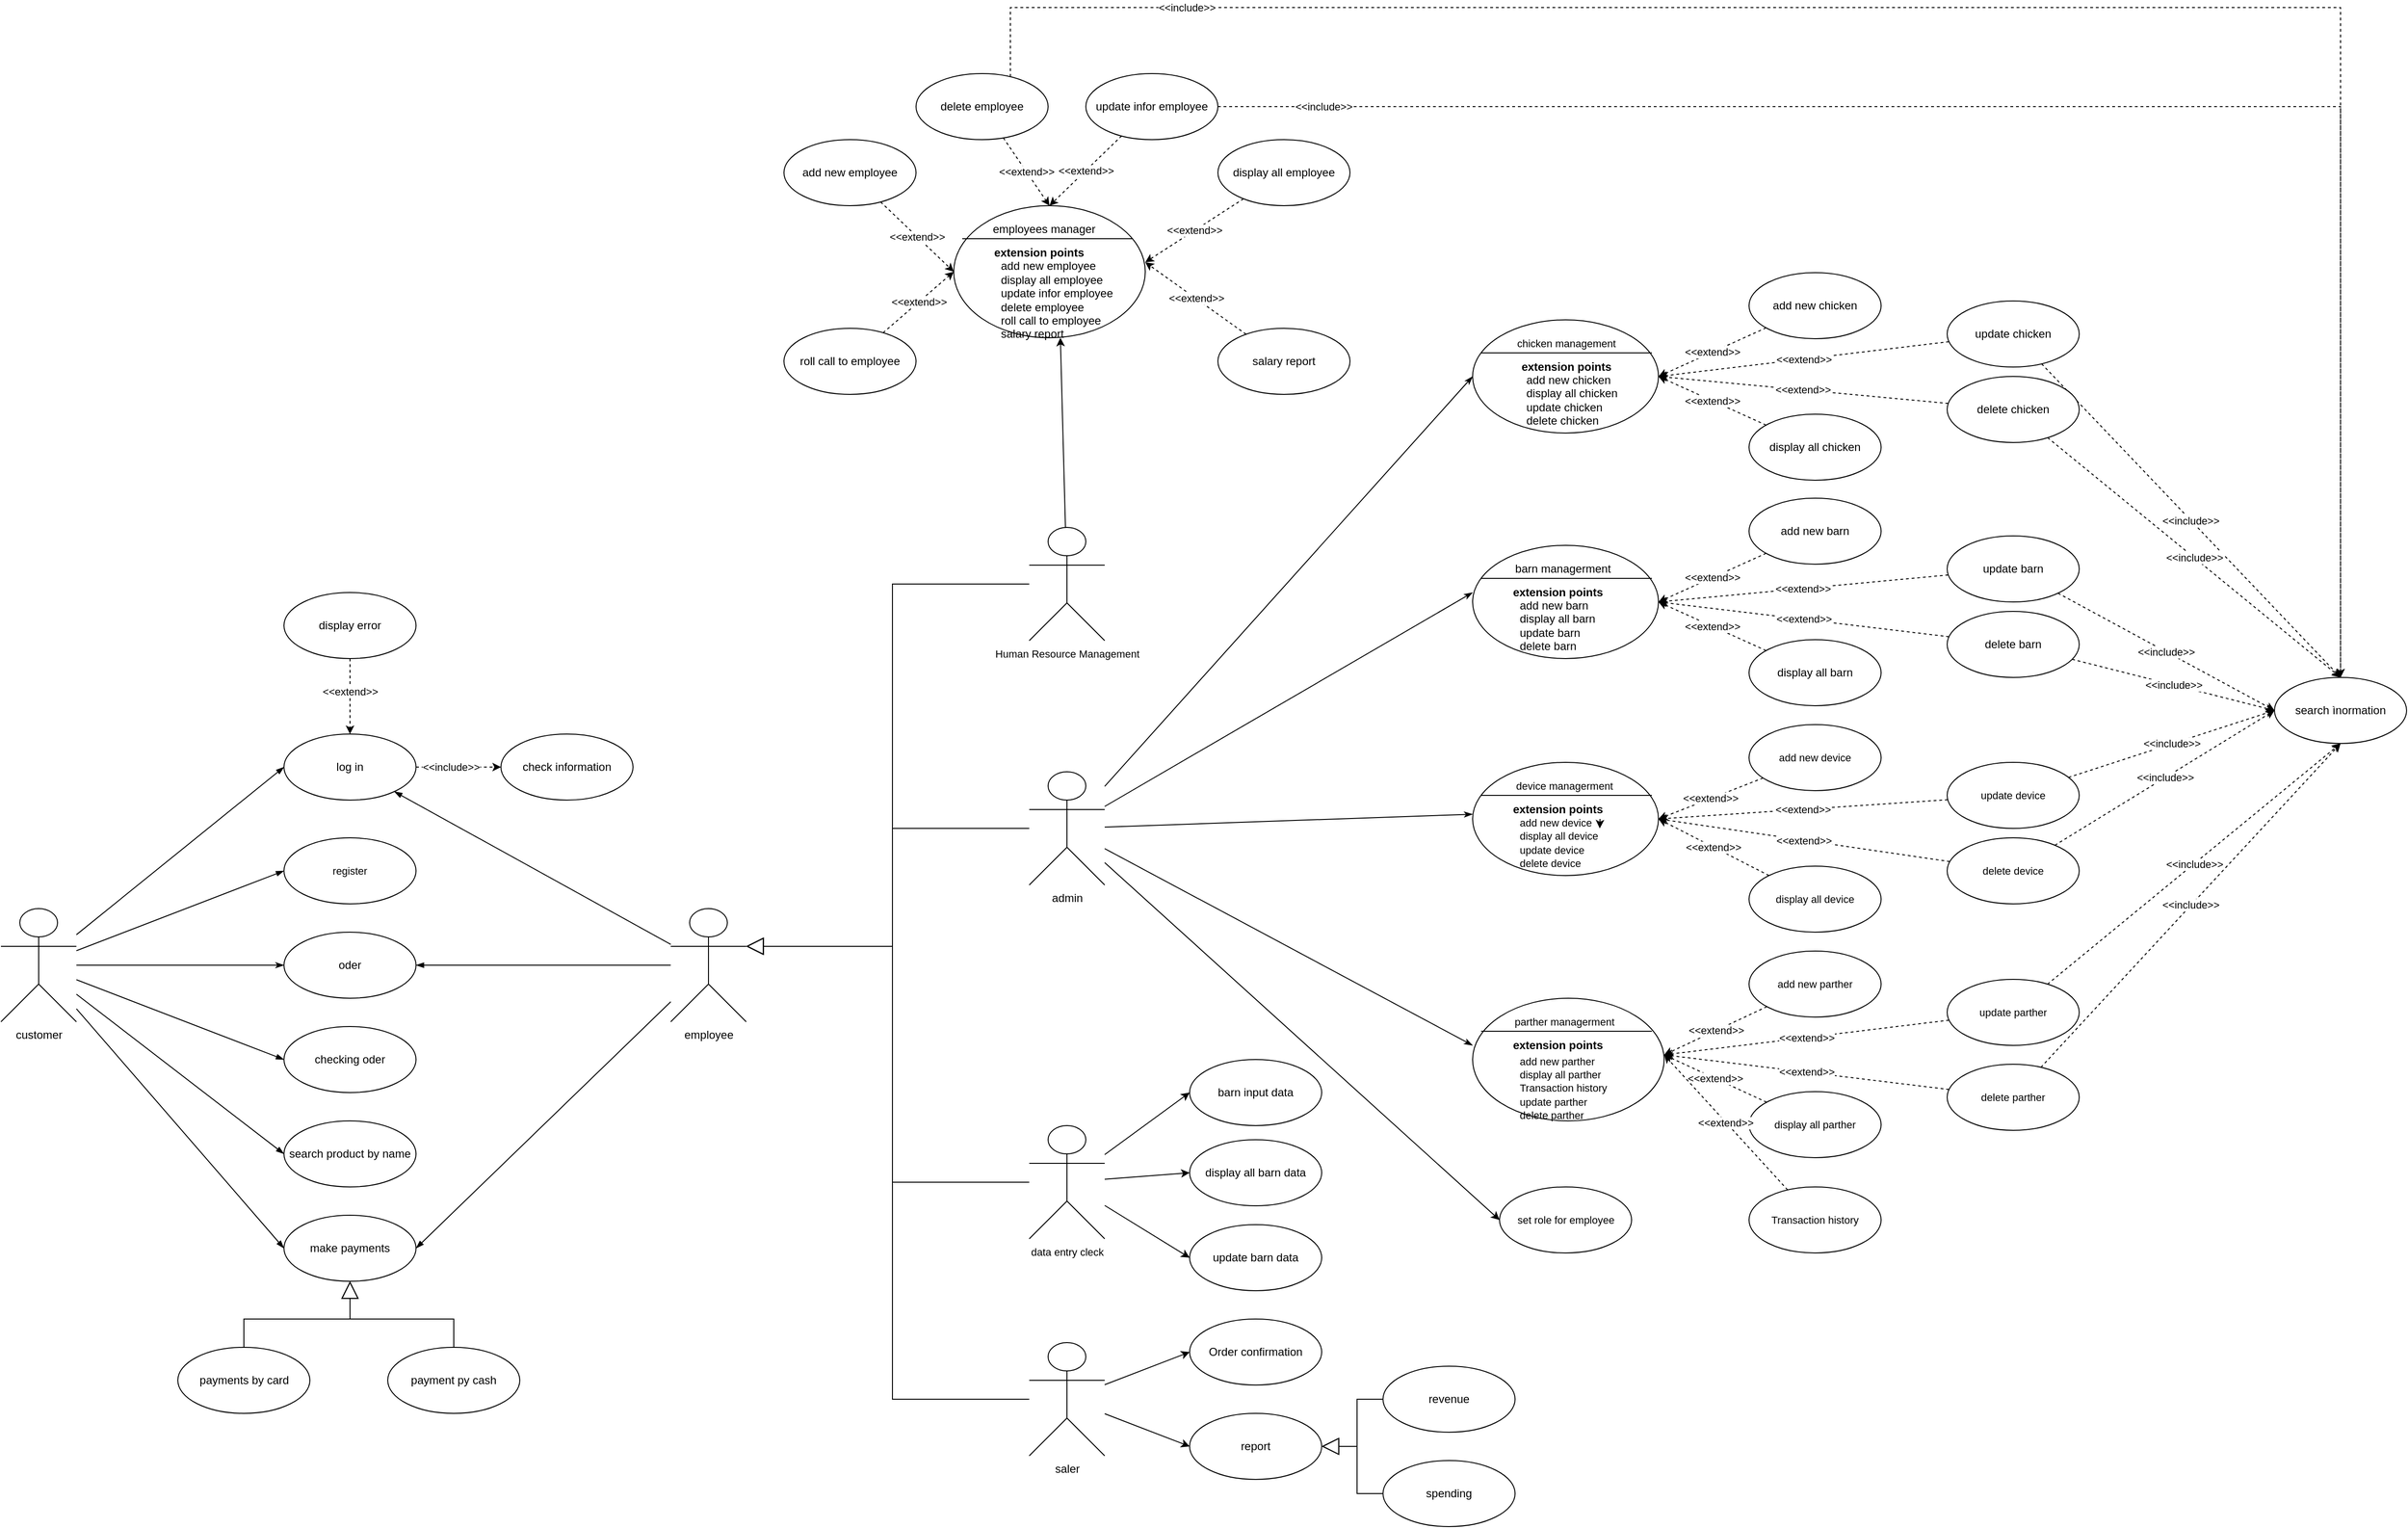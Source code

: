 <mxfile version="19.0.2" type="device"><diagram id="-f9K-6x95xd9XGzkyy8u" name="Page-1"><mxGraphModel dx="3122" dy="857" grid="1" gridSize="10" guides="1" tooltips="1" connect="1" arrows="1" fold="1" page="1" pageScale="1" pageWidth="850" pageHeight="1100" math="0" shadow="0"><root><mxCell id="0"/><mxCell id="1" parent="0"/><mxCell id="kLXsSmKmOUW-eqfDs6MB-154" style="edgeStyle=none;rounded=0;orthogonalLoop=1;jettySize=auto;html=1;entryX=0;entryY=0.5;entryDx=0;entryDy=0;endArrow=classicThin;endFill=1;" parent="1" source="kLXsSmKmOUW-eqfDs6MB-7" target="kLXsSmKmOUW-eqfDs6MB-18" edge="1"><mxGeometry relative="1" as="geometry"/></mxCell><mxCell id="kLXsSmKmOUW-eqfDs6MB-155" style="edgeStyle=none;rounded=0;orthogonalLoop=1;jettySize=auto;html=1;entryX=0;entryY=0.5;entryDx=0;entryDy=0;endArrow=blockThin;endFill=1;" parent="1" source="kLXsSmKmOUW-eqfDs6MB-7" target="kLXsSmKmOUW-eqfDs6MB-30" edge="1"><mxGeometry relative="1" as="geometry"/></mxCell><mxCell id="kLXsSmKmOUW-eqfDs6MB-156" style="edgeStyle=none;rounded=0;orthogonalLoop=1;jettySize=auto;html=1;entryX=0;entryY=0.5;entryDx=0;entryDy=0;endArrow=blockThin;endFill=1;" parent="1" source="kLXsSmKmOUW-eqfDs6MB-7" target="kLXsSmKmOUW-eqfDs6MB-13" edge="1"><mxGeometry relative="1" as="geometry"/></mxCell><mxCell id="kLXsSmKmOUW-eqfDs6MB-157" style="edgeStyle=none;rounded=0;orthogonalLoop=1;jettySize=auto;html=1;entryX=0;entryY=0.5;entryDx=0;entryDy=0;endArrow=blockThin;endFill=1;" parent="1" source="kLXsSmKmOUW-eqfDs6MB-7" target="kLXsSmKmOUW-eqfDs6MB-19" edge="1"><mxGeometry relative="1" as="geometry"/></mxCell><mxCell id="kLXsSmKmOUW-eqfDs6MB-158" style="edgeStyle=none;rounded=0;orthogonalLoop=1;jettySize=auto;html=1;entryX=0;entryY=0.5;entryDx=0;entryDy=0;endArrow=blockThin;endFill=1;" parent="1" source="kLXsSmKmOUW-eqfDs6MB-7" target="kLXsSmKmOUW-eqfDs6MB-21" edge="1"><mxGeometry relative="1" as="geometry"/></mxCell><mxCell id="kLXsSmKmOUW-eqfDs6MB-159" style="edgeStyle=none;rounded=0;orthogonalLoop=1;jettySize=auto;html=1;entryX=0;entryY=0.5;entryDx=0;entryDy=0;endArrow=blockThin;endFill=1;" parent="1" source="kLXsSmKmOUW-eqfDs6MB-7" target="kLXsSmKmOUW-eqfDs6MB-20" edge="1"><mxGeometry relative="1" as="geometry"/></mxCell><mxCell id="kLXsSmKmOUW-eqfDs6MB-7" value="customer" style="shape=umlActor;verticalLabelPosition=bottom;verticalAlign=top;html=1;" parent="1" vertex="1"><mxGeometry x="-1180" y="1795" width="80" height="120" as="geometry"/></mxCell><mxCell id="kLXsSmKmOUW-eqfDs6MB-160" style="edgeStyle=none;rounded=0;orthogonalLoop=1;jettySize=auto;html=1;endArrow=blockThin;endFill=1;" parent="1" source="kLXsSmKmOUW-eqfDs6MB-10" target="kLXsSmKmOUW-eqfDs6MB-13" edge="1"><mxGeometry relative="1" as="geometry"/></mxCell><mxCell id="kLXsSmKmOUW-eqfDs6MB-161" style="edgeStyle=none;rounded=0;orthogonalLoop=1;jettySize=auto;html=1;entryX=1;entryY=0.5;entryDx=0;entryDy=0;endArrow=blockThin;endFill=1;" parent="1" source="kLXsSmKmOUW-eqfDs6MB-10" target="kLXsSmKmOUW-eqfDs6MB-18" edge="1"><mxGeometry relative="1" as="geometry"/></mxCell><mxCell id="kLXsSmKmOUW-eqfDs6MB-162" style="edgeStyle=none;rounded=0;orthogonalLoop=1;jettySize=auto;html=1;entryX=1;entryY=0.5;entryDx=0;entryDy=0;endArrow=blockThin;endFill=1;" parent="1" source="kLXsSmKmOUW-eqfDs6MB-10" target="kLXsSmKmOUW-eqfDs6MB-20" edge="1"><mxGeometry relative="1" as="geometry"/></mxCell><mxCell id="kLXsSmKmOUW-eqfDs6MB-10" value="employee" style="shape=umlActor;verticalLabelPosition=bottom;verticalAlign=top;html=1;" parent="1" vertex="1"><mxGeometry x="-470" y="1795" width="80" height="120" as="geometry"/></mxCell><mxCell id="kLXsSmKmOUW-eqfDs6MB-11" style="edgeStyle=orthogonalEdgeStyle;rounded=0;orthogonalLoop=1;jettySize=auto;html=1;entryX=0;entryY=0.5;entryDx=0;entryDy=0;dashed=1;" parent="1" source="kLXsSmKmOUW-eqfDs6MB-13" target="kLXsSmKmOUW-eqfDs6MB-14" edge="1"><mxGeometry relative="1" as="geometry"/></mxCell><mxCell id="kLXsSmKmOUW-eqfDs6MB-12" value="&amp;lt;&amp;lt;include&amp;gt;&amp;gt;" style="edgeLabel;html=1;align=center;verticalAlign=middle;resizable=0;points=[];fontSize=11;fontFamily=Helvetica;fontColor=default;" parent="kLXsSmKmOUW-eqfDs6MB-11" vertex="1" connectable="0"><mxGeometry x="-0.309" y="-1" relative="1" as="geometry"><mxPoint x="6" y="-1" as="offset"/></mxGeometry></mxCell><mxCell id="kLXsSmKmOUW-eqfDs6MB-13" value="log in" style="ellipse;whiteSpace=wrap;html=1;" parent="1" vertex="1"><mxGeometry x="-880" y="1610" width="140" height="70" as="geometry"/></mxCell><mxCell id="kLXsSmKmOUW-eqfDs6MB-14" value="check information" style="ellipse;whiteSpace=wrap;html=1;" parent="1" vertex="1"><mxGeometry x="-650" y="1610" width="140" height="70" as="geometry"/></mxCell><mxCell id="kLXsSmKmOUW-eqfDs6MB-15" style="edgeStyle=orthogonalEdgeStyle;rounded=0;orthogonalLoop=1;jettySize=auto;html=1;entryX=0.5;entryY=0;entryDx=0;entryDy=0;dashed=1;" parent="1" source="kLXsSmKmOUW-eqfDs6MB-17" target="kLXsSmKmOUW-eqfDs6MB-13" edge="1"><mxGeometry relative="1" as="geometry"><Array as="points"><mxPoint x="-810" y="1570"/><mxPoint x="-810" y="1570"/></Array></mxGeometry></mxCell><mxCell id="kLXsSmKmOUW-eqfDs6MB-16" value="&amp;lt;&amp;lt;extend&amp;gt;&amp;gt;" style="edgeLabel;html=1;align=center;verticalAlign=middle;resizable=0;points=[];fontSize=11;fontFamily=Helvetica;fontColor=default;" parent="kLXsSmKmOUW-eqfDs6MB-15" vertex="1" connectable="0"><mxGeometry x="0.269" y="-2" relative="1" as="geometry"><mxPoint x="2" y="-16" as="offset"/></mxGeometry></mxCell><mxCell id="kLXsSmKmOUW-eqfDs6MB-17" value="display error" style="ellipse;whiteSpace=wrap;html=1;" parent="1" vertex="1"><mxGeometry x="-880" y="1460" width="140" height="70" as="geometry"/></mxCell><mxCell id="kLXsSmKmOUW-eqfDs6MB-18" value="oder" style="ellipse;whiteSpace=wrap;html=1;" parent="1" vertex="1"><mxGeometry x="-880" y="1820" width="140" height="70" as="geometry"/></mxCell><mxCell id="kLXsSmKmOUW-eqfDs6MB-19" value="checking oder" style="ellipse;whiteSpace=wrap;html=1;" parent="1" vertex="1"><mxGeometry x="-880" y="1920" width="140" height="70" as="geometry"/></mxCell><mxCell id="kLXsSmKmOUW-eqfDs6MB-20" value="make payments" style="ellipse;whiteSpace=wrap;html=1;" parent="1" vertex="1"><mxGeometry x="-880" y="2120" width="140" height="70" as="geometry"/></mxCell><mxCell id="kLXsSmKmOUW-eqfDs6MB-21" value="search product by name" style="ellipse;whiteSpace=wrap;html=1;" parent="1" vertex="1"><mxGeometry x="-880" y="2020" width="140" height="70" as="geometry"/></mxCell><mxCell id="kLXsSmKmOUW-eqfDs6MB-22" style="edgeStyle=orthogonalEdgeStyle;shape=connector;rounded=0;orthogonalLoop=1;jettySize=auto;html=1;entryX=0.5;entryY=1;entryDx=0;entryDy=0;labelBackgroundColor=default;fontFamily=Helvetica;fontSize=11;fontColor=default;endArrow=block;endFill=0;endSize=16;strokeColor=default;" parent="1" source="kLXsSmKmOUW-eqfDs6MB-23" target="kLXsSmKmOUW-eqfDs6MB-20" edge="1"><mxGeometry relative="1" as="geometry"/></mxCell><mxCell id="kLXsSmKmOUW-eqfDs6MB-23" value="payments by card" style="ellipse;whiteSpace=wrap;html=1;" parent="1" vertex="1"><mxGeometry x="-992.5" y="2260" width="140" height="70" as="geometry"/></mxCell><mxCell id="kLXsSmKmOUW-eqfDs6MB-24" style="edgeStyle=orthogonalEdgeStyle;shape=connector;rounded=0;orthogonalLoop=1;jettySize=auto;html=1;entryX=0.5;entryY=1;entryDx=0;entryDy=0;labelBackgroundColor=default;fontFamily=Helvetica;fontSize=11;fontColor=default;endArrow=block;endFill=0;endSize=16;strokeColor=default;" parent="1" source="kLXsSmKmOUW-eqfDs6MB-25" target="kLXsSmKmOUW-eqfDs6MB-20" edge="1"><mxGeometry relative="1" as="geometry"/></mxCell><mxCell id="kLXsSmKmOUW-eqfDs6MB-25" value="payment py cash" style="ellipse;whiteSpace=wrap;html=1;" parent="1" vertex="1"><mxGeometry x="-770" y="2260" width="140" height="70" as="geometry"/></mxCell><mxCell id="kLXsSmKmOUW-eqfDs6MB-26" style="edgeStyle=orthogonalEdgeStyle;shape=connector;rounded=0;orthogonalLoop=1;jettySize=auto;html=1;entryX=1;entryY=0.333;entryDx=0;entryDy=0;entryPerimeter=0;labelBackgroundColor=default;fontFamily=Helvetica;fontSize=11;fontColor=default;endArrow=block;endFill=0;endSize=16;strokeColor=default;" parent="1" source="kLXsSmKmOUW-eqfDs6MB-29" target="kLXsSmKmOUW-eqfDs6MB-10" edge="1"><mxGeometry relative="1" as="geometry"/></mxCell><mxCell id="kLXsSmKmOUW-eqfDs6MB-136" style="edgeStyle=none;rounded=0;orthogonalLoop=1;jettySize=auto;html=1;entryX=0;entryY=0.5;entryDx=0;entryDy=0;" parent="1" source="kLXsSmKmOUW-eqfDs6MB-29" target="kLXsSmKmOUW-eqfDs6MB-108" edge="1"><mxGeometry relative="1" as="geometry"/></mxCell><mxCell id="kLXsSmKmOUW-eqfDs6MB-138" style="edgeStyle=none;rounded=0;orthogonalLoop=1;jettySize=auto;html=1;entryX=0;entryY=0.5;entryDx=0;entryDy=0;" parent="1" source="kLXsSmKmOUW-eqfDs6MB-29" target="kLXsSmKmOUW-eqfDs6MB-109" edge="1"><mxGeometry relative="1" as="geometry"/></mxCell><mxCell id="kLXsSmKmOUW-eqfDs6MB-29" value="saler" style="shape=umlActor;verticalLabelPosition=bottom;verticalAlign=top;html=1;" parent="1" vertex="1"><mxGeometry x="-90" y="2255" width="80" height="120" as="geometry"/></mxCell><mxCell id="kLXsSmKmOUW-eqfDs6MB-30" value="register" style="ellipse;whiteSpace=wrap;html=1;fontFamily=Helvetica;fontSize=11;fontColor=default;" parent="1" vertex="1"><mxGeometry x="-880" y="1720" width="140" height="70" as="geometry"/></mxCell><mxCell id="kLXsSmKmOUW-eqfDs6MB-31" style="edgeStyle=orthogonalEdgeStyle;shape=connector;rounded=0;orthogonalLoop=1;jettySize=auto;html=1;entryX=1;entryY=0.333;entryDx=0;entryDy=0;entryPerimeter=0;labelBackgroundColor=default;fontFamily=Helvetica;fontSize=11;fontColor=default;endArrow=block;endFill=0;endSize=16;strokeColor=default;" parent="1" source="kLXsSmKmOUW-eqfDs6MB-37" target="kLXsSmKmOUW-eqfDs6MB-10" edge="1"><mxGeometry relative="1" as="geometry"/></mxCell><mxCell id="kLXsSmKmOUW-eqfDs6MB-140" style="edgeStyle=none;rounded=0;orthogonalLoop=1;jettySize=auto;html=1;entryX=0;entryY=0.5;entryDx=0;entryDy=0;endArrow=classicThin;endFill=1;" parent="1" source="kLXsSmKmOUW-eqfDs6MB-37" target="h8AeEocA6HZHTfAejKAx-54" edge="1"><mxGeometry relative="1" as="geometry"><mxPoint x="80" y="1855" as="targetPoint"/></mxGeometry></mxCell><mxCell id="kLXsSmKmOUW-eqfDs6MB-141" style="edgeStyle=none;rounded=0;orthogonalLoop=1;jettySize=auto;html=1;entryX=0;entryY=0.75;entryDx=0;entryDy=0;endArrow=classicThin;endFill=1;" parent="1" source="kLXsSmKmOUW-eqfDs6MB-37" target="h8AeEocA6HZHTfAejKAx-49" edge="1"><mxGeometry relative="1" as="geometry"><mxPoint x="80" y="1755" as="targetPoint"/></mxGeometry></mxCell><mxCell id="kLXsSmKmOUW-eqfDs6MB-142" style="edgeStyle=none;rounded=0;orthogonalLoop=1;jettySize=auto;html=1;endArrow=classicThin;endFill=1;entryX=0;entryY=0.5;entryDx=0;entryDy=0;" parent="1" source="kLXsSmKmOUW-eqfDs6MB-37" target="h8AeEocA6HZHTfAejKAx-44" edge="1"><mxGeometry relative="1" as="geometry"><mxPoint x="80" y="1659.97" as="targetPoint"/></mxGeometry></mxCell><mxCell id="kLXsSmKmOUW-eqfDs6MB-145" style="edgeStyle=none;rounded=0;orthogonalLoop=1;jettySize=auto;html=1;entryX=0;entryY=0.5;entryDx=0;entryDy=0;endArrow=classicThin;endFill=1;" parent="1" source="kLXsSmKmOUW-eqfDs6MB-37" target="h8AeEocA6HZHTfAejKAx-36" edge="1"><mxGeometry relative="1" as="geometry"><mxPoint x="80" y="1451" as="targetPoint"/></mxGeometry></mxCell><mxCell id="h8AeEocA6HZHTfAejKAx-57" style="rounded=0;orthogonalLoop=1;jettySize=auto;html=1;entryX=0;entryY=0.5;entryDx=0;entryDy=0;" parent="1" source="kLXsSmKmOUW-eqfDs6MB-37" target="h8AeEocA6HZHTfAejKAx-35" edge="1"><mxGeometry relative="1" as="geometry"/></mxCell><mxCell id="kLXsSmKmOUW-eqfDs6MB-37" value="admin" style="shape=umlActor;verticalLabelPosition=bottom;verticalAlign=top;html=1;" parent="1" vertex="1"><mxGeometry x="-90" y="1650" width="80" height="120" as="geometry"/></mxCell><mxCell id="kLXsSmKmOUW-eqfDs6MB-38" style="edgeStyle=orthogonalEdgeStyle;shape=connector;rounded=0;orthogonalLoop=1;jettySize=auto;html=1;entryX=1;entryY=0.333;entryDx=0;entryDy=0;entryPerimeter=0;labelBackgroundColor=default;fontFamily=Helvetica;fontSize=11;fontColor=default;endArrow=block;endFill=0;endSize=16;strokeColor=default;" parent="1" source="kLXsSmKmOUW-eqfDs6MB-42" target="kLXsSmKmOUW-eqfDs6MB-10" edge="1"><mxGeometry relative="1" as="geometry"/></mxCell><mxCell id="kLXsSmKmOUW-eqfDs6MB-133" style="edgeStyle=none;rounded=0;orthogonalLoop=1;jettySize=auto;html=1;entryX=0;entryY=0.5;entryDx=0;entryDy=0;" parent="1" source="kLXsSmKmOUW-eqfDs6MB-42" target="kLXsSmKmOUW-eqfDs6MB-130" edge="1"><mxGeometry relative="1" as="geometry"/></mxCell><mxCell id="kLXsSmKmOUW-eqfDs6MB-134" style="edgeStyle=none;rounded=0;orthogonalLoop=1;jettySize=auto;html=1;entryX=0;entryY=0.5;entryDx=0;entryDy=0;" parent="1" source="kLXsSmKmOUW-eqfDs6MB-42" target="kLXsSmKmOUW-eqfDs6MB-115" edge="1"><mxGeometry relative="1" as="geometry"/></mxCell><mxCell id="kLXsSmKmOUW-eqfDs6MB-135" style="edgeStyle=none;rounded=0;orthogonalLoop=1;jettySize=auto;html=1;entryX=0;entryY=0.5;entryDx=0;entryDy=0;" parent="1" source="kLXsSmKmOUW-eqfDs6MB-42" target="kLXsSmKmOUW-eqfDs6MB-116" edge="1"><mxGeometry relative="1" as="geometry"/></mxCell><mxCell id="kLXsSmKmOUW-eqfDs6MB-42" value="&lt;span style=&quot;font-size: 11px;&quot;&gt;data entry cleck&lt;/span&gt;" style="shape=umlActor;verticalLabelPosition=bottom;verticalAlign=top;html=1;" parent="1" vertex="1"><mxGeometry x="-90" y="2025" width="80" height="120" as="geometry"/></mxCell><mxCell id="kLXsSmKmOUW-eqfDs6MB-43" style="edgeStyle=orthogonalEdgeStyle;shape=connector;rounded=0;orthogonalLoop=1;jettySize=auto;html=1;entryX=1;entryY=0.333;entryDx=0;entryDy=0;entryPerimeter=0;labelBackgroundColor=default;fontFamily=Helvetica;fontSize=11;fontColor=default;endArrow=block;endFill=0;endSize=16;strokeColor=default;" parent="1" source="kLXsSmKmOUW-eqfDs6MB-48" target="kLXsSmKmOUW-eqfDs6MB-10" edge="1"><mxGeometry relative="1" as="geometry"/></mxCell><mxCell id="G0K0aCGf0QPvXEPcIJ5A-1" style="rounded=0;orthogonalLoop=1;jettySize=auto;html=1;entryX=0.5;entryY=1;entryDx=0;entryDy=0;" parent="1" source="kLXsSmKmOUW-eqfDs6MB-48" target="h8AeEocA6HZHTfAejKAx-62" edge="1"><mxGeometry relative="1" as="geometry"/></mxCell><mxCell id="kLXsSmKmOUW-eqfDs6MB-48" value="&lt;span style=&quot;font-size: 11px;&quot;&gt;Human Resource Management&lt;/span&gt;&lt;span style=&quot;font-size: 11px;&quot;&gt;&lt;br&gt;&lt;/span&gt;" style="shape=umlActor;verticalLabelPosition=bottom;verticalAlign=top;html=1;" parent="1" vertex="1"><mxGeometry x="-90" y="1391" width="80" height="120" as="geometry"/></mxCell><mxCell id="kLXsSmKmOUW-eqfDs6MB-108" value="Order confirmation" style="ellipse;whiteSpace=wrap;html=1;" parent="1" vertex="1"><mxGeometry x="80" y="2230" width="140" height="70" as="geometry"/></mxCell><mxCell id="kLXsSmKmOUW-eqfDs6MB-109" value="report" style="ellipse;whiteSpace=wrap;html=1;" parent="1" vertex="1"><mxGeometry x="80" y="2330" width="140" height="70" as="geometry"/></mxCell><mxCell id="kLXsSmKmOUW-eqfDs6MB-163" style="edgeStyle=orthogonalEdgeStyle;shape=connector;rounded=0;orthogonalLoop=1;jettySize=auto;html=1;entryX=1;entryY=0.5;entryDx=0;entryDy=0;labelBackgroundColor=default;fontFamily=Helvetica;fontSize=11;fontColor=default;endArrow=block;endFill=0;endSize=16;strokeColor=default;" parent="1" source="kLXsSmKmOUW-eqfDs6MB-111" target="kLXsSmKmOUW-eqfDs6MB-109" edge="1"><mxGeometry relative="1" as="geometry"/></mxCell><mxCell id="kLXsSmKmOUW-eqfDs6MB-111" value="revenue" style="ellipse;whiteSpace=wrap;html=1;" parent="1" vertex="1"><mxGeometry x="285" y="2280" width="140" height="70" as="geometry"/></mxCell><mxCell id="kLXsSmKmOUW-eqfDs6MB-164" style="edgeStyle=orthogonalEdgeStyle;shape=connector;rounded=0;orthogonalLoop=1;jettySize=auto;html=1;entryX=1;entryY=0.5;entryDx=0;entryDy=0;labelBackgroundColor=default;fontFamily=Helvetica;fontSize=11;fontColor=default;endArrow=block;endFill=0;endSize=16;strokeColor=default;" parent="1" source="kLXsSmKmOUW-eqfDs6MB-113" target="kLXsSmKmOUW-eqfDs6MB-109" edge="1"><mxGeometry relative="1" as="geometry"/></mxCell><mxCell id="kLXsSmKmOUW-eqfDs6MB-113" value="spending" style="ellipse;whiteSpace=wrap;html=1;" parent="1" vertex="1"><mxGeometry x="285" y="2380" width="140" height="70" as="geometry"/></mxCell><mxCell id="kLXsSmKmOUW-eqfDs6MB-115" value="display all barn data" style="ellipse;whiteSpace=wrap;html=1;" parent="1" vertex="1"><mxGeometry x="80" y="2040" width="140" height="70" as="geometry"/></mxCell><mxCell id="kLXsSmKmOUW-eqfDs6MB-116" value="update barn data" style="ellipse;whiteSpace=wrap;html=1;" parent="1" vertex="1"><mxGeometry x="80" y="2130" width="140" height="70" as="geometry"/></mxCell><mxCell id="h8AeEocA6HZHTfAejKAx-72" value="&amp;lt;&amp;lt;extend&amp;gt;&amp;gt;" style="edgeStyle=none;rounded=0;orthogonalLoop=1;jettySize=auto;html=1;entryX=0;entryY=0.5;entryDx=0;entryDy=0;dashed=1;" parent="1" source="kLXsSmKmOUW-eqfDs6MB-117" target="h8AeEocA6HZHTfAejKAx-58" edge="1"><mxGeometry relative="1" as="geometry"/></mxCell><mxCell id="kLXsSmKmOUW-eqfDs6MB-117" value="roll call to employee" style="ellipse;whiteSpace=wrap;html=1;" parent="1" vertex="1"><mxGeometry x="-350" y="1180" width="140" height="70" as="geometry"/></mxCell><mxCell id="h8AeEocA6HZHTfAejKAx-67" value="&amp;lt;&amp;lt;extend&amp;gt;&amp;gt;" style="edgeStyle=none;rounded=0;orthogonalLoop=1;jettySize=auto;html=1;entryX=1;entryY=0;entryDx=0;entryDy=0;dashed=1;" parent="1" source="kLXsSmKmOUW-eqfDs6MB-122" target="h8AeEocA6HZHTfAejKAx-62" edge="1"><mxGeometry relative="1" as="geometry"/></mxCell><mxCell id="kLXsSmKmOUW-eqfDs6MB-122" value="salary report" style="ellipse;whiteSpace=wrap;html=1;" parent="1" vertex="1"><mxGeometry x="110" y="1180" width="140" height="70" as="geometry"/></mxCell><mxCell id="kLXsSmKmOUW-eqfDs6MB-124" style="edgeStyle=orthogonalEdgeStyle;shape=connector;rounded=0;orthogonalLoop=1;jettySize=auto;html=1;entryX=1;entryY=0.5;entryDx=0;entryDy=0;dashed=1;labelBackgroundColor=default;fontFamily=Helvetica;fontSize=11;fontColor=default;endArrow=classic;strokeColor=default;" parent="1" edge="1"><mxGeometry relative="1" as="geometry"><mxPoint x="37.75" y="1135" as="targetPoint"/></mxGeometry></mxCell><mxCell id="kLXsSmKmOUW-eqfDs6MB-125" value="&amp;lt;&amp;lt;include&amp;gt;&amp;gt;" style="edgeLabel;html=1;align=center;verticalAlign=middle;resizable=0;points=[];fontSize=11;fontFamily=Helvetica;fontColor=default;" parent="kLXsSmKmOUW-eqfDs6MB-124" vertex="1" connectable="0"><mxGeometry x="0.244" y="2" relative="1" as="geometry"><mxPoint x="8" y="-2" as="offset"/></mxGeometry></mxCell><mxCell id="kLXsSmKmOUW-eqfDs6MB-127" style="edgeStyle=orthogonalEdgeStyle;shape=connector;rounded=0;orthogonalLoop=1;jettySize=auto;html=1;entryX=0;entryY=0.5;entryDx=0;entryDy=0;dashed=1;labelBackgroundColor=default;fontFamily=Helvetica;fontSize=11;fontColor=default;endArrow=classic;strokeColor=default;" parent="1" edge="1"><mxGeometry relative="1" as="geometry"><mxPoint x="-192.25" y="1135" as="sourcePoint"/></mxGeometry></mxCell><mxCell id="kLXsSmKmOUW-eqfDs6MB-128" value="&amp;lt;&amp;lt;include&amp;gt;&amp;gt;" style="edgeLabel;html=1;align=center;verticalAlign=middle;resizable=0;points=[];fontSize=11;fontFamily=Helvetica;fontColor=default;" parent="kLXsSmKmOUW-eqfDs6MB-127" vertex="1" connectable="0"><mxGeometry x="-0.21" y="1" relative="1" as="geometry"><mxPoint as="offset"/></mxGeometry></mxCell><mxCell id="kLXsSmKmOUW-eqfDs6MB-130" value="barn input data" style="ellipse;whiteSpace=wrap;html=1;" parent="1" vertex="1"><mxGeometry x="80" y="1955" width="140" height="70" as="geometry"/></mxCell><mxCell id="h8AeEocA6HZHTfAejKAx-1" value="&amp;lt;&amp;lt;extend&amp;gt;&amp;gt;" style="edgeStyle=none;rounded=0;orthogonalLoop=1;jettySize=auto;html=1;entryX=1;entryY=0.5;entryDx=0;entryDy=0;dashed=1;" parent="1" source="h8AeEocA6HZHTfAejKAx-2" target="h8AeEocA6HZHTfAejKAx-36" edge="1"><mxGeometry relative="1" as="geometry"/></mxCell><mxCell id="h8AeEocA6HZHTfAejKAx-2" value="add new chicken" style="ellipse;whiteSpace=wrap;html=1;" parent="1" vertex="1"><mxGeometry x="673" y="1121" width="140" height="70" as="geometry"/></mxCell><mxCell id="h8AeEocA6HZHTfAejKAx-3" value="&amp;lt;&amp;lt;extend&amp;gt;&amp;gt;" style="edgeStyle=none;rounded=0;orthogonalLoop=1;jettySize=auto;html=1;entryX=1;entryY=0.5;entryDx=0;entryDy=0;dashed=1;" parent="1" source="h8AeEocA6HZHTfAejKAx-4" target="h8AeEocA6HZHTfAejKAx-36" edge="1"><mxGeometry relative="1" as="geometry"/></mxCell><mxCell id="h8AeEocA6HZHTfAejKAx-4" value="display all chicken" style="ellipse;whiteSpace=wrap;html=1;" parent="1" vertex="1"><mxGeometry x="673" y="1271" width="140" height="70" as="geometry"/></mxCell><mxCell id="h8AeEocA6HZHTfAejKAx-5" value="&amp;lt;&amp;lt;extend&amp;gt;&amp;gt;" style="edgeStyle=none;rounded=0;orthogonalLoop=1;jettySize=auto;html=1;entryX=1;entryY=0.5;entryDx=0;entryDy=0;dashed=1;" parent="1" source="h8AeEocA6HZHTfAejKAx-6" target="h8AeEocA6HZHTfAejKAx-36" edge="1"><mxGeometry relative="1" as="geometry"/></mxCell><mxCell id="h8AeEocA6HZHTfAejKAx-81" value="&amp;lt;&amp;lt;include&amp;gt;&amp;gt;" style="edgeStyle=none;rounded=0;orthogonalLoop=1;jettySize=auto;html=1;entryX=0.5;entryY=0;entryDx=0;entryDy=0;dashed=1;" parent="1" source="h8AeEocA6HZHTfAejKAx-6" target="h8AeEocA6HZHTfAejKAx-73" edge="1"><mxGeometry relative="1" as="geometry"/></mxCell><mxCell id="h8AeEocA6HZHTfAejKAx-6" value="update chicken" style="ellipse;whiteSpace=wrap;html=1;" parent="1" vertex="1"><mxGeometry x="883" y="1151" width="140" height="70" as="geometry"/></mxCell><mxCell id="h8AeEocA6HZHTfAejKAx-7" value="&amp;lt;&amp;lt;extend&amp;gt;&amp;gt;" style="edgeStyle=none;rounded=0;orthogonalLoop=1;jettySize=auto;html=1;entryX=1;entryY=0.5;entryDx=0;entryDy=0;dashed=1;" parent="1" source="h8AeEocA6HZHTfAejKAx-8" target="h8AeEocA6HZHTfAejKAx-36" edge="1"><mxGeometry relative="1" as="geometry"/></mxCell><mxCell id="h8AeEocA6HZHTfAejKAx-80" value="&amp;lt;&amp;lt;include&amp;gt;&amp;gt;" style="edgeStyle=none;rounded=0;orthogonalLoop=1;jettySize=auto;html=1;entryX=0.5;entryY=0;entryDx=0;entryDy=0;dashed=1;" parent="1" source="h8AeEocA6HZHTfAejKAx-8" target="h8AeEocA6HZHTfAejKAx-73" edge="1"><mxGeometry relative="1" as="geometry"/></mxCell><mxCell id="h8AeEocA6HZHTfAejKAx-8" value="delete chicken" style="ellipse;whiteSpace=wrap;html=1;" parent="1" vertex="1"><mxGeometry x="883" y="1231" width="140" height="70" as="geometry"/></mxCell><mxCell id="h8AeEocA6HZHTfAejKAx-9" value="&amp;lt;&amp;lt;extend&amp;gt;&amp;gt;" style="edgeStyle=none;rounded=0;orthogonalLoop=1;jettySize=auto;html=1;entryX=1;entryY=0.5;entryDx=0;entryDy=0;dashed=1;" parent="1" source="h8AeEocA6HZHTfAejKAx-10" target="h8AeEocA6HZHTfAejKAx-41" edge="1"><mxGeometry relative="1" as="geometry"/></mxCell><mxCell id="h8AeEocA6HZHTfAejKAx-10" value="add new barn" style="ellipse;whiteSpace=wrap;html=1;" parent="1" vertex="1"><mxGeometry x="673" y="1360" width="140" height="70" as="geometry"/></mxCell><mxCell id="h8AeEocA6HZHTfAejKAx-11" value="&amp;lt;&amp;lt;extend&amp;gt;&amp;gt;" style="edgeStyle=none;rounded=0;orthogonalLoop=1;jettySize=auto;html=1;entryX=1;entryY=0.5;entryDx=0;entryDy=0;dashed=1;" parent="1" source="h8AeEocA6HZHTfAejKAx-12" target="h8AeEocA6HZHTfAejKAx-41" edge="1"><mxGeometry relative="1" as="geometry"/></mxCell><mxCell id="h8AeEocA6HZHTfAejKAx-12" value="display all barn" style="ellipse;whiteSpace=wrap;html=1;" parent="1" vertex="1"><mxGeometry x="673" y="1510" width="140" height="70" as="geometry"/></mxCell><mxCell id="h8AeEocA6HZHTfAejKAx-13" value="&amp;lt;&amp;lt;extend&amp;gt;&amp;gt;" style="edgeStyle=none;rounded=0;orthogonalLoop=1;jettySize=auto;html=1;entryX=1;entryY=0.5;entryDx=0;entryDy=0;dashed=1;" parent="1" source="h8AeEocA6HZHTfAejKAx-14" target="h8AeEocA6HZHTfAejKAx-41" edge="1"><mxGeometry relative="1" as="geometry"/></mxCell><mxCell id="h8AeEocA6HZHTfAejKAx-79" value="&amp;lt;&amp;lt;include&amp;gt;&amp;gt;" style="edgeStyle=none;rounded=0;orthogonalLoop=1;jettySize=auto;html=1;entryX=0;entryY=0.5;entryDx=0;entryDy=0;dashed=1;" parent="1" source="h8AeEocA6HZHTfAejKAx-14" target="h8AeEocA6HZHTfAejKAx-73" edge="1"><mxGeometry relative="1" as="geometry"/></mxCell><mxCell id="h8AeEocA6HZHTfAejKAx-14" value="update barn" style="ellipse;whiteSpace=wrap;html=1;" parent="1" vertex="1"><mxGeometry x="883" y="1400" width="140" height="70" as="geometry"/></mxCell><mxCell id="h8AeEocA6HZHTfAejKAx-15" value="&amp;lt;&amp;lt;extend&amp;gt;&amp;gt;" style="edgeStyle=none;rounded=0;orthogonalLoop=1;jettySize=auto;html=1;entryX=1;entryY=0.5;entryDx=0;entryDy=0;dashed=1;" parent="1" source="h8AeEocA6HZHTfAejKAx-16" target="h8AeEocA6HZHTfAejKAx-41" edge="1"><mxGeometry relative="1" as="geometry"/></mxCell><mxCell id="h8AeEocA6HZHTfAejKAx-78" value="&amp;lt;&amp;lt;include&amp;gt;&amp;gt;" style="edgeStyle=none;rounded=0;orthogonalLoop=1;jettySize=auto;html=1;entryX=0;entryY=0.5;entryDx=0;entryDy=0;dashed=1;" parent="1" source="h8AeEocA6HZHTfAejKAx-16" target="h8AeEocA6HZHTfAejKAx-73" edge="1"><mxGeometry relative="1" as="geometry"/></mxCell><mxCell id="h8AeEocA6HZHTfAejKAx-16" value="delete barn" style="ellipse;whiteSpace=wrap;html=1;" parent="1" vertex="1"><mxGeometry x="883" y="1480" width="140" height="70" as="geometry"/></mxCell><mxCell id="h8AeEocA6HZHTfAejKAx-17" value="&amp;lt;&amp;lt;extend&amp;gt;&amp;gt;" style="edgeStyle=none;rounded=0;orthogonalLoop=1;jettySize=auto;html=1;entryX=1;entryY=0.5;entryDx=0;entryDy=0;dashed=1;" parent="1" source="h8AeEocA6HZHTfAejKAx-18" target="h8AeEocA6HZHTfAejKAx-46" edge="1"><mxGeometry relative="1" as="geometry"/></mxCell><mxCell id="h8AeEocA6HZHTfAejKAx-18" value="add new device" style="ellipse;whiteSpace=wrap;html=1;fontFamily=Helvetica;fontSize=11;fontColor=default;" parent="1" vertex="1"><mxGeometry x="673" y="1600" width="140" height="70" as="geometry"/></mxCell><mxCell id="h8AeEocA6HZHTfAejKAx-19" value="&amp;lt;&amp;lt;extend&amp;gt;&amp;gt;" style="edgeStyle=none;rounded=0;orthogonalLoop=1;jettySize=auto;html=1;entryX=1;entryY=0.5;entryDx=0;entryDy=0;dashed=1;" parent="1" source="h8AeEocA6HZHTfAejKAx-20" target="h8AeEocA6HZHTfAejKAx-46" edge="1"><mxGeometry relative="1" as="geometry"/></mxCell><mxCell id="h8AeEocA6HZHTfAejKAx-20" value="display all device" style="ellipse;whiteSpace=wrap;html=1;fontFamily=Helvetica;fontSize=11;fontColor=default;" parent="1" vertex="1"><mxGeometry x="673" y="1750" width="140" height="70" as="geometry"/></mxCell><mxCell id="h8AeEocA6HZHTfAejKAx-21" value="&amp;lt;&amp;lt;extend&amp;gt;&amp;gt;" style="edgeStyle=none;rounded=0;orthogonalLoop=1;jettySize=auto;html=1;entryX=1;entryY=0.5;entryDx=0;entryDy=0;dashed=1;" parent="1" source="h8AeEocA6HZHTfAejKAx-22" target="h8AeEocA6HZHTfAejKAx-46" edge="1"><mxGeometry relative="1" as="geometry"/></mxCell><mxCell id="h8AeEocA6HZHTfAejKAx-74" value="&amp;lt;&amp;lt;include&amp;gt;&amp;gt;" style="edgeStyle=none;rounded=0;orthogonalLoop=1;jettySize=auto;html=1;entryX=0;entryY=0.5;entryDx=0;entryDy=0;dashed=1;" parent="1" source="h8AeEocA6HZHTfAejKAx-22" target="h8AeEocA6HZHTfAejKAx-73" edge="1"><mxGeometry relative="1" as="geometry"/></mxCell><mxCell id="h8AeEocA6HZHTfAejKAx-22" value="update device" style="ellipse;whiteSpace=wrap;html=1;fontFamily=Helvetica;fontSize=11;fontColor=default;" parent="1" vertex="1"><mxGeometry x="883" y="1640" width="140" height="70" as="geometry"/></mxCell><mxCell id="h8AeEocA6HZHTfAejKAx-23" value="&amp;lt;&amp;lt;extend&amp;gt;&amp;gt;" style="edgeStyle=none;rounded=0;orthogonalLoop=1;jettySize=auto;html=1;entryX=1;entryY=0.5;entryDx=0;entryDy=0;dashed=1;" parent="1" source="h8AeEocA6HZHTfAejKAx-24" target="h8AeEocA6HZHTfAejKAx-46" edge="1"><mxGeometry relative="1" as="geometry"/></mxCell><mxCell id="h8AeEocA6HZHTfAejKAx-75" value="&amp;lt;&amp;lt;include&amp;gt;&amp;gt;" style="edgeStyle=none;rounded=0;orthogonalLoop=1;jettySize=auto;html=1;entryX=0;entryY=0.5;entryDx=0;entryDy=0;dashed=1;" parent="1" source="h8AeEocA6HZHTfAejKAx-24" target="h8AeEocA6HZHTfAejKAx-73" edge="1"><mxGeometry relative="1" as="geometry"/></mxCell><mxCell id="h8AeEocA6HZHTfAejKAx-24" value="delete device" style="ellipse;whiteSpace=wrap;html=1;fontFamily=Helvetica;fontSize=11;fontColor=default;" parent="1" vertex="1"><mxGeometry x="883" y="1720" width="140" height="70" as="geometry"/></mxCell><mxCell id="h8AeEocA6HZHTfAejKAx-25" value="&amp;lt;&amp;lt;extend&amp;gt;&amp;gt;" style="edgeStyle=none;rounded=0;orthogonalLoop=1;jettySize=auto;html=1;entryX=1;entryY=0;entryDx=0;entryDy=0;dashed=1;" parent="1" source="h8AeEocA6HZHTfAejKAx-26" target="h8AeEocA6HZHTfAejKAx-55" edge="1"><mxGeometry relative="1" as="geometry"/></mxCell><mxCell id="h8AeEocA6HZHTfAejKAx-26" value="add new parther" style="ellipse;whiteSpace=wrap;html=1;fontFamily=Helvetica;fontSize=11;fontColor=default;" parent="1" vertex="1"><mxGeometry x="673" y="1840" width="140" height="70" as="geometry"/></mxCell><mxCell id="h8AeEocA6HZHTfAejKAx-27" value="&amp;lt;&amp;lt;extend&amp;gt;&amp;gt;" style="edgeStyle=none;rounded=0;orthogonalLoop=1;jettySize=auto;html=1;dashed=1;entryX=1;entryY=0;entryDx=0;entryDy=0;" parent="1" source="h8AeEocA6HZHTfAejKAx-28" target="h8AeEocA6HZHTfAejKAx-55" edge="1"><mxGeometry relative="1" as="geometry"><mxPoint x="623" y="2000" as="targetPoint"/></mxGeometry></mxCell><mxCell id="h8AeEocA6HZHTfAejKAx-28" value="display all parther" style="ellipse;whiteSpace=wrap;html=1;fontFamily=Helvetica;fontSize=11;fontColor=default;" parent="1" vertex="1"><mxGeometry x="673" y="1989" width="140" height="70" as="geometry"/></mxCell><mxCell id="h8AeEocA6HZHTfAejKAx-29" value="&amp;lt;&amp;lt;extend&amp;gt;&amp;gt;" style="edgeStyle=none;rounded=0;orthogonalLoop=1;jettySize=auto;html=1;entryX=1;entryY=0;entryDx=0;entryDy=0;dashed=1;" parent="1" source="h8AeEocA6HZHTfAejKAx-30" target="h8AeEocA6HZHTfAejKAx-55" edge="1"><mxGeometry relative="1" as="geometry"/></mxCell><mxCell id="h8AeEocA6HZHTfAejKAx-76" value="&amp;lt;&amp;lt;include&amp;gt;&amp;gt;" style="edgeStyle=none;rounded=0;orthogonalLoop=1;jettySize=auto;html=1;entryX=0.5;entryY=1;entryDx=0;entryDy=0;dashed=1;" parent="1" source="h8AeEocA6HZHTfAejKAx-30" target="h8AeEocA6HZHTfAejKAx-73" edge="1"><mxGeometry relative="1" as="geometry"/></mxCell><mxCell id="h8AeEocA6HZHTfAejKAx-30" value="update parther" style="ellipse;whiteSpace=wrap;html=1;fontFamily=Helvetica;fontSize=11;fontColor=default;" parent="1" vertex="1"><mxGeometry x="883" y="1870" width="140" height="70" as="geometry"/></mxCell><mxCell id="h8AeEocA6HZHTfAejKAx-31" value="&amp;lt;&amp;lt;extend&amp;gt;&amp;gt;" style="edgeStyle=none;rounded=0;orthogonalLoop=1;jettySize=auto;html=1;entryX=1;entryY=0;entryDx=0;entryDy=0;dashed=1;" parent="1" source="h8AeEocA6HZHTfAejKAx-32" target="h8AeEocA6HZHTfAejKAx-55" edge="1"><mxGeometry relative="1" as="geometry"/></mxCell><mxCell id="h8AeEocA6HZHTfAejKAx-77" value="&amp;lt;&amp;lt;include&amp;gt;&amp;gt;" style="edgeStyle=none;rounded=0;orthogonalLoop=1;jettySize=auto;html=1;entryX=0.5;entryY=1;entryDx=0;entryDy=0;dashed=1;" parent="1" source="h8AeEocA6HZHTfAejKAx-32" target="h8AeEocA6HZHTfAejKAx-73" edge="1"><mxGeometry relative="1" as="geometry"/></mxCell><mxCell id="h8AeEocA6HZHTfAejKAx-32" value="delete parther" style="ellipse;whiteSpace=wrap;html=1;fontFamily=Helvetica;fontSize=11;fontColor=default;" parent="1" vertex="1"><mxGeometry x="883" y="1960" width="140" height="70" as="geometry"/></mxCell><mxCell id="h8AeEocA6HZHTfAejKAx-33" value="&amp;lt;&amp;lt;extend&amp;gt;&amp;gt;" style="edgeStyle=none;rounded=0;orthogonalLoop=1;jettySize=auto;html=1;entryX=1;entryY=0;entryDx=0;entryDy=0;dashed=1;" parent="1" source="h8AeEocA6HZHTfAejKAx-34" target="h8AeEocA6HZHTfAejKAx-55" edge="1"><mxGeometry relative="1" as="geometry"/></mxCell><mxCell id="h8AeEocA6HZHTfAejKAx-34" value="Transaction history" style="ellipse;whiteSpace=wrap;html=1;fontFamily=Helvetica;fontSize=11;fontColor=default;" parent="1" vertex="1"><mxGeometry x="673" y="2090" width="140" height="70" as="geometry"/></mxCell><mxCell id="h8AeEocA6HZHTfAejKAx-35" value="set role for employee" style="ellipse;whiteSpace=wrap;html=1;fontFamily=Helvetica;fontSize=11;fontColor=default;" parent="1" vertex="1"><mxGeometry x="408.5" y="2090" width="140" height="70" as="geometry"/></mxCell><mxCell id="h8AeEocA6HZHTfAejKAx-36" value="" style="shape=ellipse;container=1;horizontal=1;horizontalStack=0;resizeParent=1;resizeParentMax=0;resizeLast=0;html=1;dashed=0;collapsible=0;" parent="1" vertex="1"><mxGeometry x="380" y="1171" width="197" height="120" as="geometry"/></mxCell><mxCell id="h8AeEocA6HZHTfAejKAx-37" value="&lt;span style=&quot;font-size: 11px;&quot;&gt;chicken management&lt;/span&gt;" style="html=1;strokeColor=none;fillColor=none;align=center;verticalAlign=middle;rotatable=0;" parent="h8AeEocA6HZHTfAejKAx-36" vertex="1"><mxGeometry x="8.5" y="10" width="180" height="30" as="geometry"/></mxCell><mxCell id="h8AeEocA6HZHTfAejKAx-38" value="" style="line;strokeWidth=1;fillColor=none;rotatable=0;labelPosition=right;points=[];portConstraint=eastwest;dashed=0;resizeWidth=1;" parent="h8AeEocA6HZHTfAejKAx-36" vertex="1"><mxGeometry x="9" y="30" width="181" height="10" as="geometry"/></mxCell><mxCell id="h8AeEocA6HZHTfAejKAx-39" value="&lt;b&gt;extension points&lt;/b&gt;" style="text;html=1;align=center;verticalAlign=middle;rotatable=0;" parent="h8AeEocA6HZHTfAejKAx-36" vertex="1"><mxGeometry x="9" y="40" width="180" height="20" as="geometry"/></mxCell><mxCell id="h8AeEocA6HZHTfAejKAx-40" value="&lt;span style=&quot;text-align: center;&quot;&gt;add new chicken&lt;br&gt;&lt;/span&gt;&lt;span style=&quot;text-align: center;&quot;&gt;display all chicken&lt;br&gt;&lt;/span&gt;&lt;span style=&quot;text-align: center;&quot;&gt;update chicken&lt;br&gt;&lt;/span&gt;&lt;span style=&quot;text-align: center;&quot;&gt;delete chicken&lt;/span&gt;&lt;span style=&quot;text-align: center;&quot;&gt;&lt;br&gt;&lt;/span&gt;" style="text;html=1;align=left;verticalAlign=middle;rotatable=0;spacingLeft=25;" parent="h8AeEocA6HZHTfAejKAx-36" vertex="1"><mxGeometry x="30" y="60" width="180" height="50" as="geometry"/></mxCell><mxCell id="h8AeEocA6HZHTfAejKAx-41" value="" style="shape=ellipse;container=1;horizontal=1;horizontalStack=0;resizeParent=1;resizeParentMax=0;resizeLast=0;html=1;dashed=0;collapsible=0;" parent="1" vertex="1"><mxGeometry x="380" y="1410" width="197" height="120" as="geometry"/></mxCell><mxCell id="h8AeEocA6HZHTfAejKAx-42" value="&lt;span style=&quot;&quot;&gt;barn managerment&amp;nbsp;&lt;/span&gt;" style="html=1;strokeColor=none;fillColor=none;align=center;verticalAlign=middle;rotatable=0;" parent="h8AeEocA6HZHTfAejKAx-41" vertex="1"><mxGeometry x="7" y="10" width="180" height="30" as="geometry"/></mxCell><mxCell id="h8AeEocA6HZHTfAejKAx-43" value="" style="line;strokeWidth=1;fillColor=none;rotatable=0;labelPosition=right;points=[];portConstraint=eastwest;dashed=0;resizeWidth=1;" parent="h8AeEocA6HZHTfAejKAx-41" vertex="1"><mxGeometry x="9" y="30" width="181" height="10" as="geometry"/></mxCell><mxCell id="h8AeEocA6HZHTfAejKAx-44" value="&lt;b&gt;extension points&lt;/b&gt;" style="text;html=1;align=center;verticalAlign=middle;rotatable=0;" parent="h8AeEocA6HZHTfAejKAx-41" vertex="1"><mxGeometry y="40" width="180" height="20" as="geometry"/></mxCell><mxCell id="h8AeEocA6HZHTfAejKAx-45" value="&lt;span style=&quot;text-align: center;&quot;&gt;add new barn&lt;br&gt;&lt;/span&gt;&lt;span style=&quot;text-align: center;&quot;&gt;display all barn&lt;br&gt;&lt;/span&gt;&lt;span style=&quot;text-align: center;&quot;&gt;update barn&lt;br&gt;&lt;/span&gt;&lt;span style=&quot;text-align: center;&quot;&gt;delete barn&lt;/span&gt;&lt;span style=&quot;text-align: center;&quot;&gt;&lt;br&gt;&lt;/span&gt;" style="text;html=1;align=left;verticalAlign=middle;rotatable=0;spacingLeft=25;" parent="h8AeEocA6HZHTfAejKAx-41" vertex="1"><mxGeometry x="23" y="60" width="180" height="50" as="geometry"/></mxCell><mxCell id="h8AeEocA6HZHTfAejKAx-46" value="" style="shape=ellipse;container=1;horizontal=1;horizontalStack=0;resizeParent=1;resizeParentMax=0;resizeLast=0;html=1;dashed=0;collapsible=0;" parent="1" vertex="1"><mxGeometry x="380" y="1640" width="197" height="120" as="geometry"/></mxCell><mxCell id="h8AeEocA6HZHTfAejKAx-47" value="&lt;span style=&quot;font-size: 11px;&quot;&gt;device managerment&lt;/span&gt;" style="html=1;strokeColor=none;fillColor=none;align=center;verticalAlign=middle;rotatable=0;" parent="h8AeEocA6HZHTfAejKAx-46" vertex="1"><mxGeometry x="7" y="10" width="180" height="30" as="geometry"/></mxCell><mxCell id="h8AeEocA6HZHTfAejKAx-48" value="" style="line;strokeWidth=1;fillColor=none;rotatable=0;labelPosition=right;points=[];portConstraint=eastwest;dashed=0;resizeWidth=1;" parent="h8AeEocA6HZHTfAejKAx-46" vertex="1"><mxGeometry x="9" y="30" width="181" height="10" as="geometry"/></mxCell><mxCell id="G0K0aCGf0QPvXEPcIJ5A-3" style="edgeStyle=none;rounded=0;orthogonalLoop=1;jettySize=auto;html=1;exitX=0.75;exitY=1;exitDx=0;exitDy=0;entryX=0.621;entryY=0.2;entryDx=0;entryDy=0;entryPerimeter=0;" parent="h8AeEocA6HZHTfAejKAx-46" source="h8AeEocA6HZHTfAejKAx-49" target="h8AeEocA6HZHTfAejKAx-50" edge="1"><mxGeometry relative="1" as="geometry"/></mxCell><mxCell id="h8AeEocA6HZHTfAejKAx-49" value="&lt;b&gt;extension points&lt;/b&gt;" style="text;html=1;align=center;verticalAlign=middle;rotatable=0;" parent="h8AeEocA6HZHTfAejKAx-46" vertex="1"><mxGeometry y="40" width="180" height="20" as="geometry"/></mxCell><mxCell id="h8AeEocA6HZHTfAejKAx-50" value="&lt;span style=&quot;font-size: 11px; text-align: center;&quot;&gt;add new device&lt;br&gt;&lt;/span&gt;&lt;span style=&quot;font-size: 11px; text-align: center;&quot;&gt;display all device&lt;br&gt;&lt;/span&gt;&lt;span style=&quot;font-size: 11px; text-align: center;&quot;&gt;update device&lt;br&gt;&lt;/span&gt;&lt;span style=&quot;font-size: 11px; text-align: center;&quot;&gt;delete device&lt;/span&gt;&lt;span style=&quot;text-align: center;&quot;&gt;&lt;br&gt;&lt;/span&gt;" style="text;html=1;align=left;verticalAlign=middle;rotatable=0;spacingLeft=25;" parent="h8AeEocA6HZHTfAejKAx-46" vertex="1"><mxGeometry x="23" y="60" width="180" height="50" as="geometry"/></mxCell><mxCell id="h8AeEocA6HZHTfAejKAx-51" value="" style="shape=ellipse;container=1;horizontal=1;horizontalStack=0;resizeParent=1;resizeParentMax=0;resizeLast=0;html=1;dashed=0;collapsible=0;" parent="1" vertex="1"><mxGeometry x="380" y="1890" width="203" height="130" as="geometry"/></mxCell><mxCell id="h8AeEocA6HZHTfAejKAx-52" value="&lt;span style=&quot;font-size: 11px;&quot;&gt;parther managerment&lt;/span&gt;" style="html=1;strokeColor=none;fillColor=none;align=center;verticalAlign=middle;rotatable=0;" parent="h8AeEocA6HZHTfAejKAx-51" vertex="1"><mxGeometry x="7" y="10" width="180" height="30" as="geometry"/></mxCell><mxCell id="h8AeEocA6HZHTfAejKAx-53" value="" style="line;strokeWidth=1;fillColor=none;rotatable=0;labelPosition=right;points=[];portConstraint=eastwest;dashed=0;resizeWidth=1;" parent="h8AeEocA6HZHTfAejKAx-51" vertex="1"><mxGeometry x="9" y="30" width="181" height="10" as="geometry"/></mxCell><mxCell id="h8AeEocA6HZHTfAejKAx-54" value="&lt;b&gt;extension points&lt;/b&gt;" style="text;html=1;align=center;verticalAlign=middle;rotatable=0;" parent="h8AeEocA6HZHTfAejKAx-51" vertex="1"><mxGeometry y="40" width="180" height="20" as="geometry"/></mxCell><mxCell id="h8AeEocA6HZHTfAejKAx-55" value="&lt;span style=&quot;font-size: 11px; text-align: center;&quot;&gt;add new parther&lt;br&gt;&lt;/span&gt;&lt;span style=&quot;font-size: 11px; text-align: center;&quot;&gt;display all parther&lt;br&gt;&lt;/span&gt;&lt;span style=&quot;font-size: 11px; text-align: center;&quot;&gt;Transaction history&lt;br&gt;&lt;/span&gt;&lt;span style=&quot;font-size: 11px; text-align: center;&quot;&gt;update parther&lt;br&gt;&lt;/span&gt;&lt;span style=&quot;font-size: 11px; text-align: center;&quot;&gt;delete parther&lt;/span&gt;&lt;span style=&quot;text-align: center;&quot;&gt;&lt;br&gt;&lt;/span&gt;" style="text;html=1;align=left;verticalAlign=middle;rotatable=0;spacingLeft=25;" parent="h8AeEocA6HZHTfAejKAx-51" vertex="1"><mxGeometry x="23" y="60" width="180" height="70" as="geometry"/></mxCell><mxCell id="h8AeEocA6HZHTfAejKAx-58" value="" style="shape=ellipse;container=1;horizontal=1;horizontalStack=0;resizeParent=1;resizeParentMax=0;resizeLast=0;html=1;dashed=0;collapsible=0;" parent="1" vertex="1"><mxGeometry x="-170" y="1050" width="203" height="140" as="geometry"/></mxCell><mxCell id="h8AeEocA6HZHTfAejKAx-59" value="&lt;span style=&quot;&quot;&gt;employees manager&amp;nbsp;&lt;/span&gt;" style="html=1;strokeColor=none;fillColor=none;align=center;verticalAlign=middle;rotatable=0;" parent="h8AeEocA6HZHTfAejKAx-58" vertex="1"><mxGeometry x="7" y="10" width="180" height="30" as="geometry"/></mxCell><mxCell id="h8AeEocA6HZHTfAejKAx-60" value="" style="line;strokeWidth=1;fillColor=none;rotatable=0;labelPosition=right;points=[];portConstraint=eastwest;dashed=0;resizeWidth=1;" parent="h8AeEocA6HZHTfAejKAx-58" vertex="1"><mxGeometry x="9" y="30" width="181" height="10" as="geometry"/></mxCell><mxCell id="h8AeEocA6HZHTfAejKAx-61" value="&lt;b&gt;extension points&lt;/b&gt;" style="text;html=1;align=center;verticalAlign=middle;rotatable=0;" parent="h8AeEocA6HZHTfAejKAx-58" vertex="1"><mxGeometry y="40" width="180" height="20" as="geometry"/></mxCell><mxCell id="h8AeEocA6HZHTfAejKAx-62" value="&lt;span style=&quot;text-align: center;&quot;&gt;add new employee&lt;br&gt;&lt;/span&gt;&lt;span style=&quot;text-align: center;&quot;&gt;display all employee&lt;br&gt;&lt;/span&gt;&lt;span style=&quot;text-align: center;&quot;&gt;update infor employee&lt;br&gt;&lt;/span&gt;&lt;span style=&quot;text-align: center;&quot;&gt;delete employee&lt;br&gt;&lt;/span&gt;&lt;span style=&quot;text-align: center;&quot;&gt;roll call to employee&lt;/span&gt;&lt;span style=&quot;text-align: center;&quot;&gt;&lt;br&gt;salary report&lt;/span&gt;&lt;span style=&quot;text-align: center;&quot;&gt;&lt;br&gt;&lt;/span&gt;" style="text;html=1;align=left;verticalAlign=middle;rotatable=0;spacingLeft=25;" parent="h8AeEocA6HZHTfAejKAx-58" vertex="1"><mxGeometry x="23" y="60" width="180" height="80" as="geometry"/></mxCell><mxCell id="h8AeEocA6HZHTfAejKAx-69" value="&amp;lt;&amp;lt;extend&amp;gt;&amp;gt;" style="edgeStyle=none;rounded=0;orthogonalLoop=1;jettySize=auto;html=1;entryX=0.5;entryY=0;entryDx=0;entryDy=0;dashed=1;" parent="1" source="h8AeEocA6HZHTfAejKAx-63" target="h8AeEocA6HZHTfAejKAx-58" edge="1"><mxGeometry relative="1" as="geometry"/></mxCell><mxCell id="h8AeEocA6HZHTfAejKAx-82" value="&amp;lt;&amp;lt;include&amp;gt;&amp;gt;" style="edgeStyle=orthogonalEdgeStyle;rounded=0;orthogonalLoop=1;jettySize=auto;html=1;entryX=0.5;entryY=0;entryDx=0;entryDy=0;dashed=1;" parent="1" source="h8AeEocA6HZHTfAejKAx-63" target="h8AeEocA6HZHTfAejKAx-73" edge="1"><mxGeometry x="-0.875" relative="1" as="geometry"><Array as="points"><mxPoint x="1300" y="945"/></Array><mxPoint as="offset"/></mxGeometry></mxCell><mxCell id="h8AeEocA6HZHTfAejKAx-63" value="update infor employee" style="ellipse;whiteSpace=wrap;html=1;" parent="1" vertex="1"><mxGeometry x="-30" y="910" width="140" height="70" as="geometry"/></mxCell><mxCell id="h8AeEocA6HZHTfAejKAx-68" value="&amp;lt;&amp;lt;extend&amp;gt;&amp;gt;" style="edgeStyle=none;rounded=0;orthogonalLoop=1;jettySize=auto;html=1;entryX=1;entryY=0;entryDx=0;entryDy=0;dashed=1;" parent="1" source="h8AeEocA6HZHTfAejKAx-64" target="h8AeEocA6HZHTfAejKAx-62" edge="1"><mxGeometry relative="1" as="geometry"/></mxCell><mxCell id="h8AeEocA6HZHTfAejKAx-64" value="display all employee" style="ellipse;whiteSpace=wrap;html=1;" parent="1" vertex="1"><mxGeometry x="110" y="980" width="140" height="70" as="geometry"/></mxCell><mxCell id="h8AeEocA6HZHTfAejKAx-71" value="&amp;lt;&amp;lt;extend&amp;gt;&amp;gt;" style="edgeStyle=none;rounded=0;orthogonalLoop=1;jettySize=auto;html=1;entryX=0;entryY=0.5;entryDx=0;entryDy=0;dashed=1;" parent="1" source="h8AeEocA6HZHTfAejKAx-65" target="h8AeEocA6HZHTfAejKAx-58" edge="1"><mxGeometry relative="1" as="geometry"/></mxCell><mxCell id="h8AeEocA6HZHTfAejKAx-65" value="add new employee" style="ellipse;whiteSpace=wrap;html=1;" parent="1" vertex="1"><mxGeometry x="-350" y="980" width="140" height="70" as="geometry"/></mxCell><mxCell id="h8AeEocA6HZHTfAejKAx-70" value="&amp;lt;&amp;lt;extend&amp;gt;&amp;gt;" style="edgeStyle=none;rounded=0;orthogonalLoop=1;jettySize=auto;html=1;entryX=0.5;entryY=0;entryDx=0;entryDy=0;dashed=1;" parent="1" source="h8AeEocA6HZHTfAejKAx-66" target="h8AeEocA6HZHTfAejKAx-58" edge="1"><mxGeometry relative="1" as="geometry"/></mxCell><mxCell id="h8AeEocA6HZHTfAejKAx-83" value="&amp;lt;&amp;lt;include&amp;gt;&amp;gt;" style="edgeStyle=orthogonalEdgeStyle;rounded=0;orthogonalLoop=1;jettySize=auto;html=1;entryX=0.5;entryY=0;entryDx=0;entryDy=0;dashed=1;" parent="1" source="h8AeEocA6HZHTfAejKAx-66" target="h8AeEocA6HZHTfAejKAx-73" edge="1"><mxGeometry x="-0.763" relative="1" as="geometry"><Array as="points"><mxPoint x="-110" y="840"/><mxPoint x="1300" y="840"/></Array><mxPoint as="offset"/></mxGeometry></mxCell><mxCell id="h8AeEocA6HZHTfAejKAx-66" value="delete employee" style="ellipse;whiteSpace=wrap;html=1;" parent="1" vertex="1"><mxGeometry x="-210" y="910" width="140" height="70" as="geometry"/></mxCell><mxCell id="h8AeEocA6HZHTfAejKAx-73" value="search ìnormation" style="ellipse;whiteSpace=wrap;html=1;" parent="1" vertex="1"><mxGeometry x="1230" y="1550" width="140" height="70" as="geometry"/></mxCell></root></mxGraphModel></diagram></mxfile>